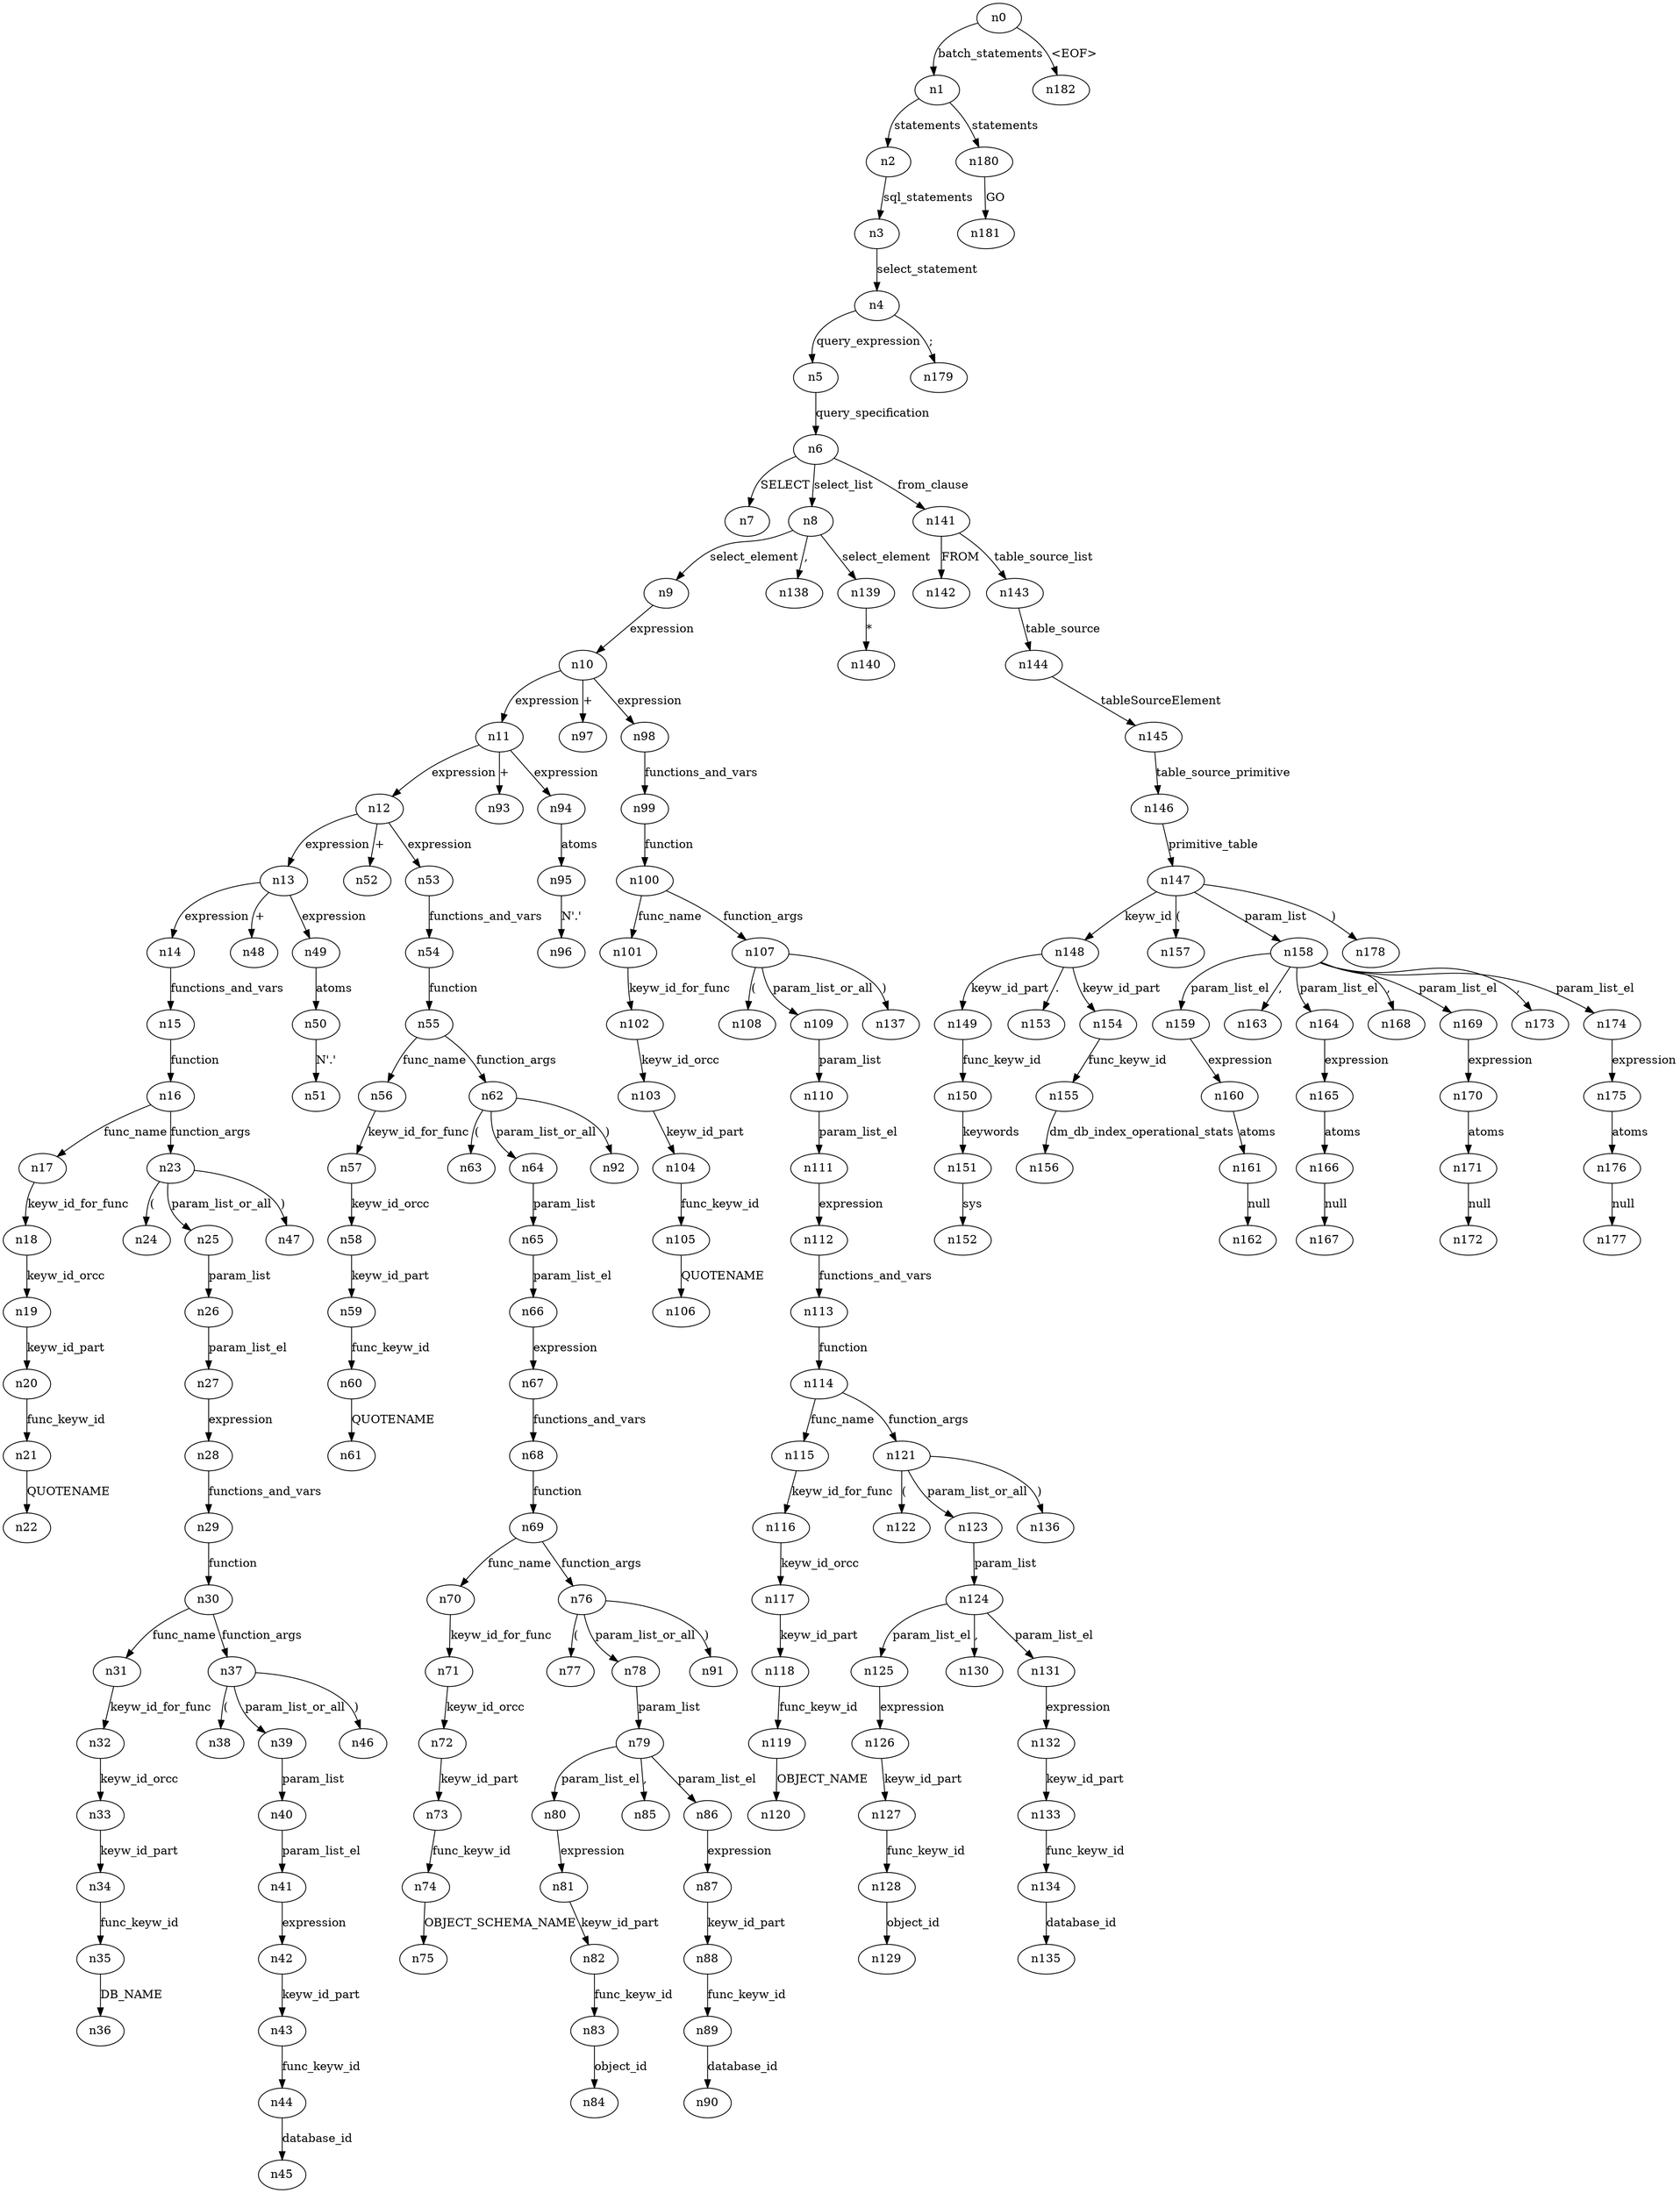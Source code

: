 digraph ParseTree {
  n0 -> n1 [label="batch_statements"];
  n1 -> n2 [label="statements"];
  n2 -> n3 [label="sql_statements"];
  n3 -> n4 [label="select_statement"];
  n4 -> n5 [label="query_expression"];
  n5 -> n6 [label="query_specification"];
  n6 -> n7 [label="SELECT"];
  n6 -> n8 [label="select_list"];
  n8 -> n9 [label="select_element"];
  n9 -> n10 [label="expression"];
  n10 -> n11 [label="expression"];
  n11 -> n12 [label="expression"];
  n12 -> n13 [label="expression"];
  n13 -> n14 [label="expression"];
  n14 -> n15 [label="functions_and_vars"];
  n15 -> n16 [label="function"];
  n16 -> n17 [label="func_name"];
  n17 -> n18 [label="keyw_id_for_func"];
  n18 -> n19 [label="keyw_id_orcc"];
  n19 -> n20 [label="keyw_id_part"];
  n20 -> n21 [label="func_keyw_id"];
  n21 -> n22 [label="QUOTENAME"];
  n16 -> n23 [label="function_args"];
  n23 -> n24 [label="("];
  n23 -> n25 [label="param_list_or_all"];
  n25 -> n26 [label="param_list"];
  n26 -> n27 [label="param_list_el"];
  n27 -> n28 [label="expression"];
  n28 -> n29 [label="functions_and_vars"];
  n29 -> n30 [label="function"];
  n30 -> n31 [label="func_name"];
  n31 -> n32 [label="keyw_id_for_func"];
  n32 -> n33 [label="keyw_id_orcc"];
  n33 -> n34 [label="keyw_id_part"];
  n34 -> n35 [label="func_keyw_id"];
  n35 -> n36 [label="DB_NAME"];
  n30 -> n37 [label="function_args"];
  n37 -> n38 [label="("];
  n37 -> n39 [label="param_list_or_all"];
  n39 -> n40 [label="param_list"];
  n40 -> n41 [label="param_list_el"];
  n41 -> n42 [label="expression"];
  n42 -> n43 [label="keyw_id_part"];
  n43 -> n44 [label="func_keyw_id"];
  n44 -> n45 [label="database_id"];
  n37 -> n46 [label=")"];
  n23 -> n47 [label=")"];
  n13 -> n48 [label="+"];
  n13 -> n49 [label="expression"];
  n49 -> n50 [label="atoms"];
  n50 -> n51 [label="N'.'"];
  n12 -> n52 [label="+"];
  n12 -> n53 [label="expression"];
  n53 -> n54 [label="functions_and_vars"];
  n54 -> n55 [label="function"];
  n55 -> n56 [label="func_name"];
  n56 -> n57 [label="keyw_id_for_func"];
  n57 -> n58 [label="keyw_id_orcc"];
  n58 -> n59 [label="keyw_id_part"];
  n59 -> n60 [label="func_keyw_id"];
  n60 -> n61 [label="QUOTENAME"];
  n55 -> n62 [label="function_args"];
  n62 -> n63 [label="("];
  n62 -> n64 [label="param_list_or_all"];
  n64 -> n65 [label="param_list"];
  n65 -> n66 [label="param_list_el"];
  n66 -> n67 [label="expression"];
  n67 -> n68 [label="functions_and_vars"];
  n68 -> n69 [label="function"];
  n69 -> n70 [label="func_name"];
  n70 -> n71 [label="keyw_id_for_func"];
  n71 -> n72 [label="keyw_id_orcc"];
  n72 -> n73 [label="keyw_id_part"];
  n73 -> n74 [label="func_keyw_id"];
  n74 -> n75 [label="OBJECT_SCHEMA_NAME"];
  n69 -> n76 [label="function_args"];
  n76 -> n77 [label="("];
  n76 -> n78 [label="param_list_or_all"];
  n78 -> n79 [label="param_list"];
  n79 -> n80 [label="param_list_el"];
  n80 -> n81 [label="expression"];
  n81 -> n82 [label="keyw_id_part"];
  n82 -> n83 [label="func_keyw_id"];
  n83 -> n84 [label="object_id"];
  n79 -> n85 [label=","];
  n79 -> n86 [label="param_list_el"];
  n86 -> n87 [label="expression"];
  n87 -> n88 [label="keyw_id_part"];
  n88 -> n89 [label="func_keyw_id"];
  n89 -> n90 [label="database_id"];
  n76 -> n91 [label=")"];
  n62 -> n92 [label=")"];
  n11 -> n93 [label="+"];
  n11 -> n94 [label="expression"];
  n94 -> n95 [label="atoms"];
  n95 -> n96 [label="N'.'"];
  n10 -> n97 [label="+"];
  n10 -> n98 [label="expression"];
  n98 -> n99 [label="functions_and_vars"];
  n99 -> n100 [label="function"];
  n100 -> n101 [label="func_name"];
  n101 -> n102 [label="keyw_id_for_func"];
  n102 -> n103 [label="keyw_id_orcc"];
  n103 -> n104 [label="keyw_id_part"];
  n104 -> n105 [label="func_keyw_id"];
  n105 -> n106 [label="QUOTENAME"];
  n100 -> n107 [label="function_args"];
  n107 -> n108 [label="("];
  n107 -> n109 [label="param_list_or_all"];
  n109 -> n110 [label="param_list"];
  n110 -> n111 [label="param_list_el"];
  n111 -> n112 [label="expression"];
  n112 -> n113 [label="functions_and_vars"];
  n113 -> n114 [label="function"];
  n114 -> n115 [label="func_name"];
  n115 -> n116 [label="keyw_id_for_func"];
  n116 -> n117 [label="keyw_id_orcc"];
  n117 -> n118 [label="keyw_id_part"];
  n118 -> n119 [label="func_keyw_id"];
  n119 -> n120 [label="OBJECT_NAME"];
  n114 -> n121 [label="function_args"];
  n121 -> n122 [label="("];
  n121 -> n123 [label="param_list_or_all"];
  n123 -> n124 [label="param_list"];
  n124 -> n125 [label="param_list_el"];
  n125 -> n126 [label="expression"];
  n126 -> n127 [label="keyw_id_part"];
  n127 -> n128 [label="func_keyw_id"];
  n128 -> n129 [label="object_id"];
  n124 -> n130 [label=","];
  n124 -> n131 [label="param_list_el"];
  n131 -> n132 [label="expression"];
  n132 -> n133 [label="keyw_id_part"];
  n133 -> n134 [label="func_keyw_id"];
  n134 -> n135 [label="database_id"];
  n121 -> n136 [label=")"];
  n107 -> n137 [label=")"];
  n8 -> n138 [label=","];
  n8 -> n139 [label="select_element"];
  n139 -> n140 [label="*"];
  n6 -> n141 [label="from_clause"];
  n141 -> n142 [label="FROM"];
  n141 -> n143 [label="table_source_list"];
  n143 -> n144 [label="table_source"];
  n144 -> n145 [label="tableSourceElement"];
  n145 -> n146 [label="table_source_primitive"];
  n146 -> n147 [label="primitive_table"];
  n147 -> n148 [label="keyw_id"];
  n148 -> n149 [label="keyw_id_part"];
  n149 -> n150 [label="func_keyw_id"];
  n150 -> n151 [label="keywords"];
  n151 -> n152 [label="sys"];
  n148 -> n153 [label="."];
  n148 -> n154 [label="keyw_id_part"];
  n154 -> n155 [label="func_keyw_id"];
  n155 -> n156 [label="dm_db_index_operational_stats"];
  n147 -> n157 [label="("];
  n147 -> n158 [label="param_list"];
  n158 -> n159 [label="param_list_el"];
  n159 -> n160 [label="expression"];
  n160 -> n161 [label="atoms"];
  n161 -> n162 [label="null"];
  n158 -> n163 [label=","];
  n158 -> n164 [label="param_list_el"];
  n164 -> n165 [label="expression"];
  n165 -> n166 [label="atoms"];
  n166 -> n167 [label="null"];
  n158 -> n168 [label=","];
  n158 -> n169 [label="param_list_el"];
  n169 -> n170 [label="expression"];
  n170 -> n171 [label="atoms"];
  n171 -> n172 [label="null"];
  n158 -> n173 [label=","];
  n158 -> n174 [label="param_list_el"];
  n174 -> n175 [label="expression"];
  n175 -> n176 [label="atoms"];
  n176 -> n177 [label="null"];
  n147 -> n178 [label=")"];
  n4 -> n179 [label=";"];
  n1 -> n180 [label="statements"];
  n180 -> n181 [label="GO"];
  n0 -> n182 [label="<EOF>"];
}